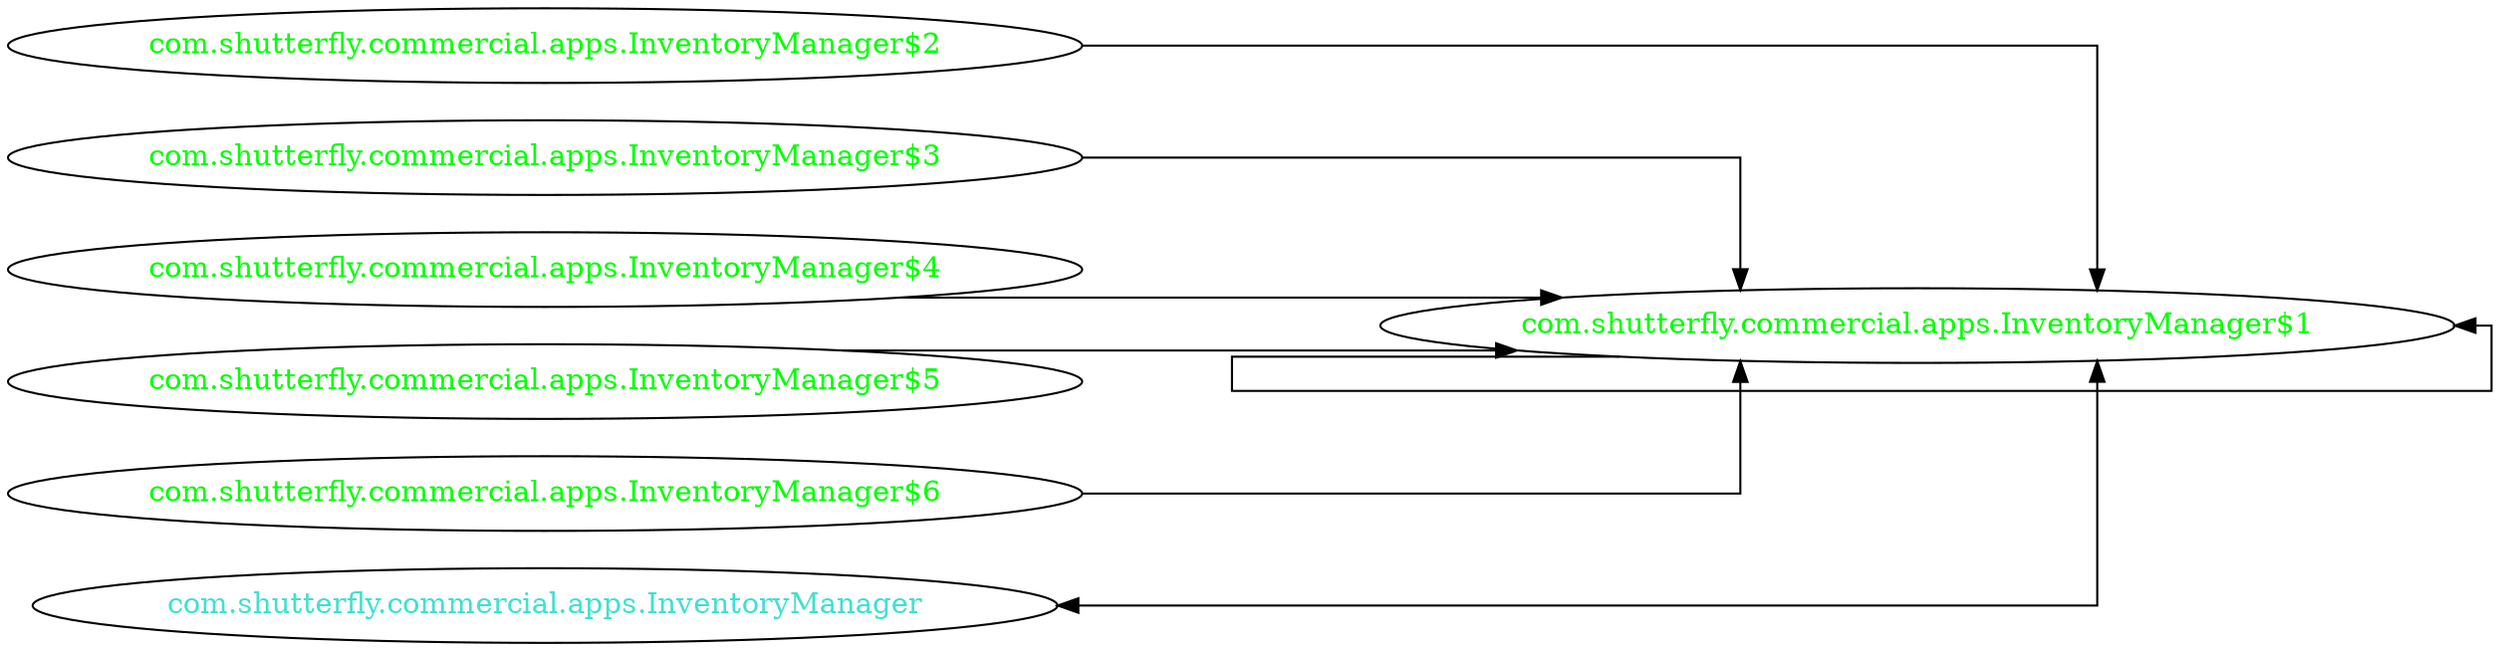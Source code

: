 digraph dependencyGraph {
 concentrate=true;
 ranksep="2.0";
 rankdir="LR"; 
 splines="ortho";
"com.shutterfly.commercial.apps.InventoryManager$1" [fontcolor="red"];
"com.shutterfly.commercial.apps.InventoryManager$1" [ fontcolor="green" ];
"com.shutterfly.commercial.apps.InventoryManager$1"->"com.shutterfly.commercial.apps.InventoryManager$1";
"com.shutterfly.commercial.apps.InventoryManager$2" [ fontcolor="green" ];
"com.shutterfly.commercial.apps.InventoryManager$2"->"com.shutterfly.commercial.apps.InventoryManager$1";
"com.shutterfly.commercial.apps.InventoryManager$3" [ fontcolor="green" ];
"com.shutterfly.commercial.apps.InventoryManager$3"->"com.shutterfly.commercial.apps.InventoryManager$1";
"com.shutterfly.commercial.apps.InventoryManager$4" [ fontcolor="green" ];
"com.shutterfly.commercial.apps.InventoryManager$4"->"com.shutterfly.commercial.apps.InventoryManager$1";
"com.shutterfly.commercial.apps.InventoryManager$5" [ fontcolor="green" ];
"com.shutterfly.commercial.apps.InventoryManager$5"->"com.shutterfly.commercial.apps.InventoryManager$1";
"com.shutterfly.commercial.apps.InventoryManager$6" [ fontcolor="green" ];
"com.shutterfly.commercial.apps.InventoryManager$6"->"com.shutterfly.commercial.apps.InventoryManager$1";
"com.shutterfly.commercial.apps.InventoryManager" [ fontcolor="turquoise" ];
"com.shutterfly.commercial.apps.InventoryManager"->"com.shutterfly.commercial.apps.InventoryManager$1" [dir=both];
}